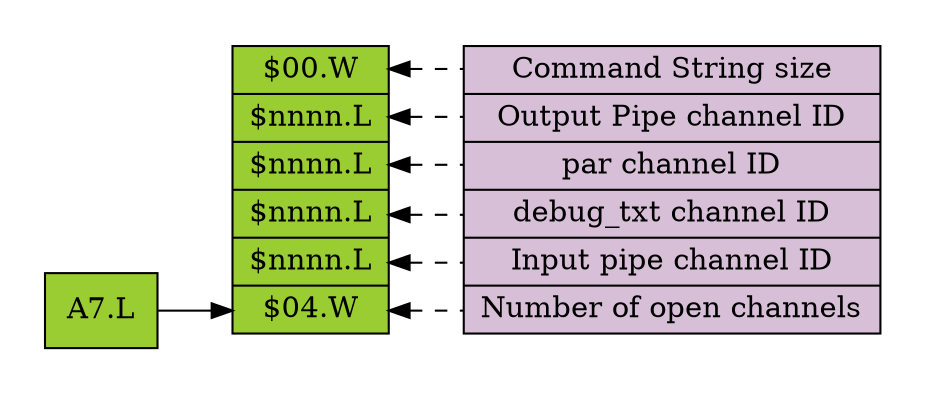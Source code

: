 digraph structs {
    rankdir=LR
    //label="EX With Pipes and Lots Of Files";
    pad="0.3";
    //bgcolor=grey77;
    node [shape=record fillcolor=yellowgreen style=filled];
    structA7 [label="<f0> A7.L"];
    structS  [label="<cmd> $00.W | <o_pipe> $nnnn.L | <par_chid> $nnnn.L| <db_chid> $nnnn.L | <i_pipe> $nnnn.L| <ch> $04.W"];
    structP [label="<cmd> Command String size | <o_pipe> Output Pipe channel ID | <par_chid> par channel ID| <db_chid> debug_txt channel ID | <i_pipe> Input pipe channel ID | <ch> Number of open channels" style=filled fillcolor=thistle];
    structA7:f0 -> structS:ch;
    edge [style="dashed" dir=back];
    structS:cmd -> structP:cmd;
    structS:o_pipe -> structP:o_pipe
    structS:par_chid -> structP:par_chid
    structS:db_chid -> structP:db_chid
    structS:i_pipe -> structP:i_pipe
    structS:ch -> structP:ch;
}
